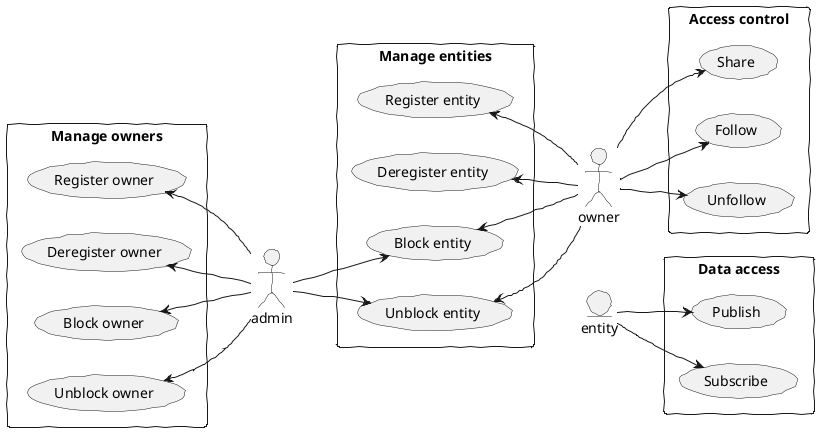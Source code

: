 @startuml
skinparam handwritten true
left to right direction


rectangle "Manage owners" {
(Register owner)
(Deregister owner)
(Block owner)
(Unblock owner)

}

rectangle "Manage entities" {
(Register entity)
(Deregister entity)
(Block entity)
(Unblock entity)

}

rectangle "Access control" {
(Share)
(Follow)
(Unfollow)
}

rectangle "Data access" {
(Publish)
(Subscribe)
}


(Unblock owner) <-- admin
(Block owner) <-- admin
(Deregister owner) <-- admin
(Register owner) <-- admin

admin --> (Unblock entity)
admin --> (Block entity)

(Register entity) <-- owner
(Deregister entity) <-- owner
(Unblock entity) <-- owner
(Block entity) <-- owner



owner --> (Share)
owner --> (Follow)
owner --> (Unfollow)


entity entity

owner -[hidden]> entity

entity --> (Publish)
entity --> (Subscribe)

@enduml
